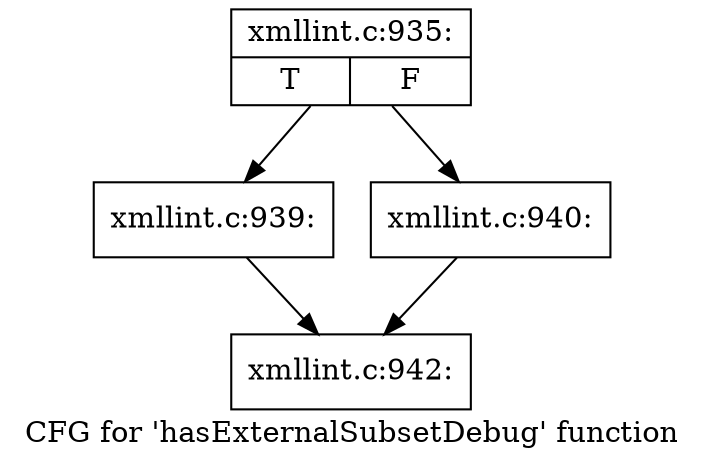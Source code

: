 digraph "CFG for 'hasExternalSubsetDebug' function" {
	label="CFG for 'hasExternalSubsetDebug' function";

	Node0x49b97e0 [shape=record,label="{xmllint.c:935:|{<s0>T|<s1>F}}"];
	Node0x49b97e0 -> Node0x49ba610;
	Node0x49b97e0 -> Node0x49b9990;
	Node0x49ba610 [shape=record,label="{xmllint.c:939:}"];
	Node0x49ba610 -> Node0x49ba660;
	Node0x49b9990 [shape=record,label="{xmllint.c:940:}"];
	Node0x49b9990 -> Node0x49ba660;
	Node0x49ba660 [shape=record,label="{xmllint.c:942:}"];
}
